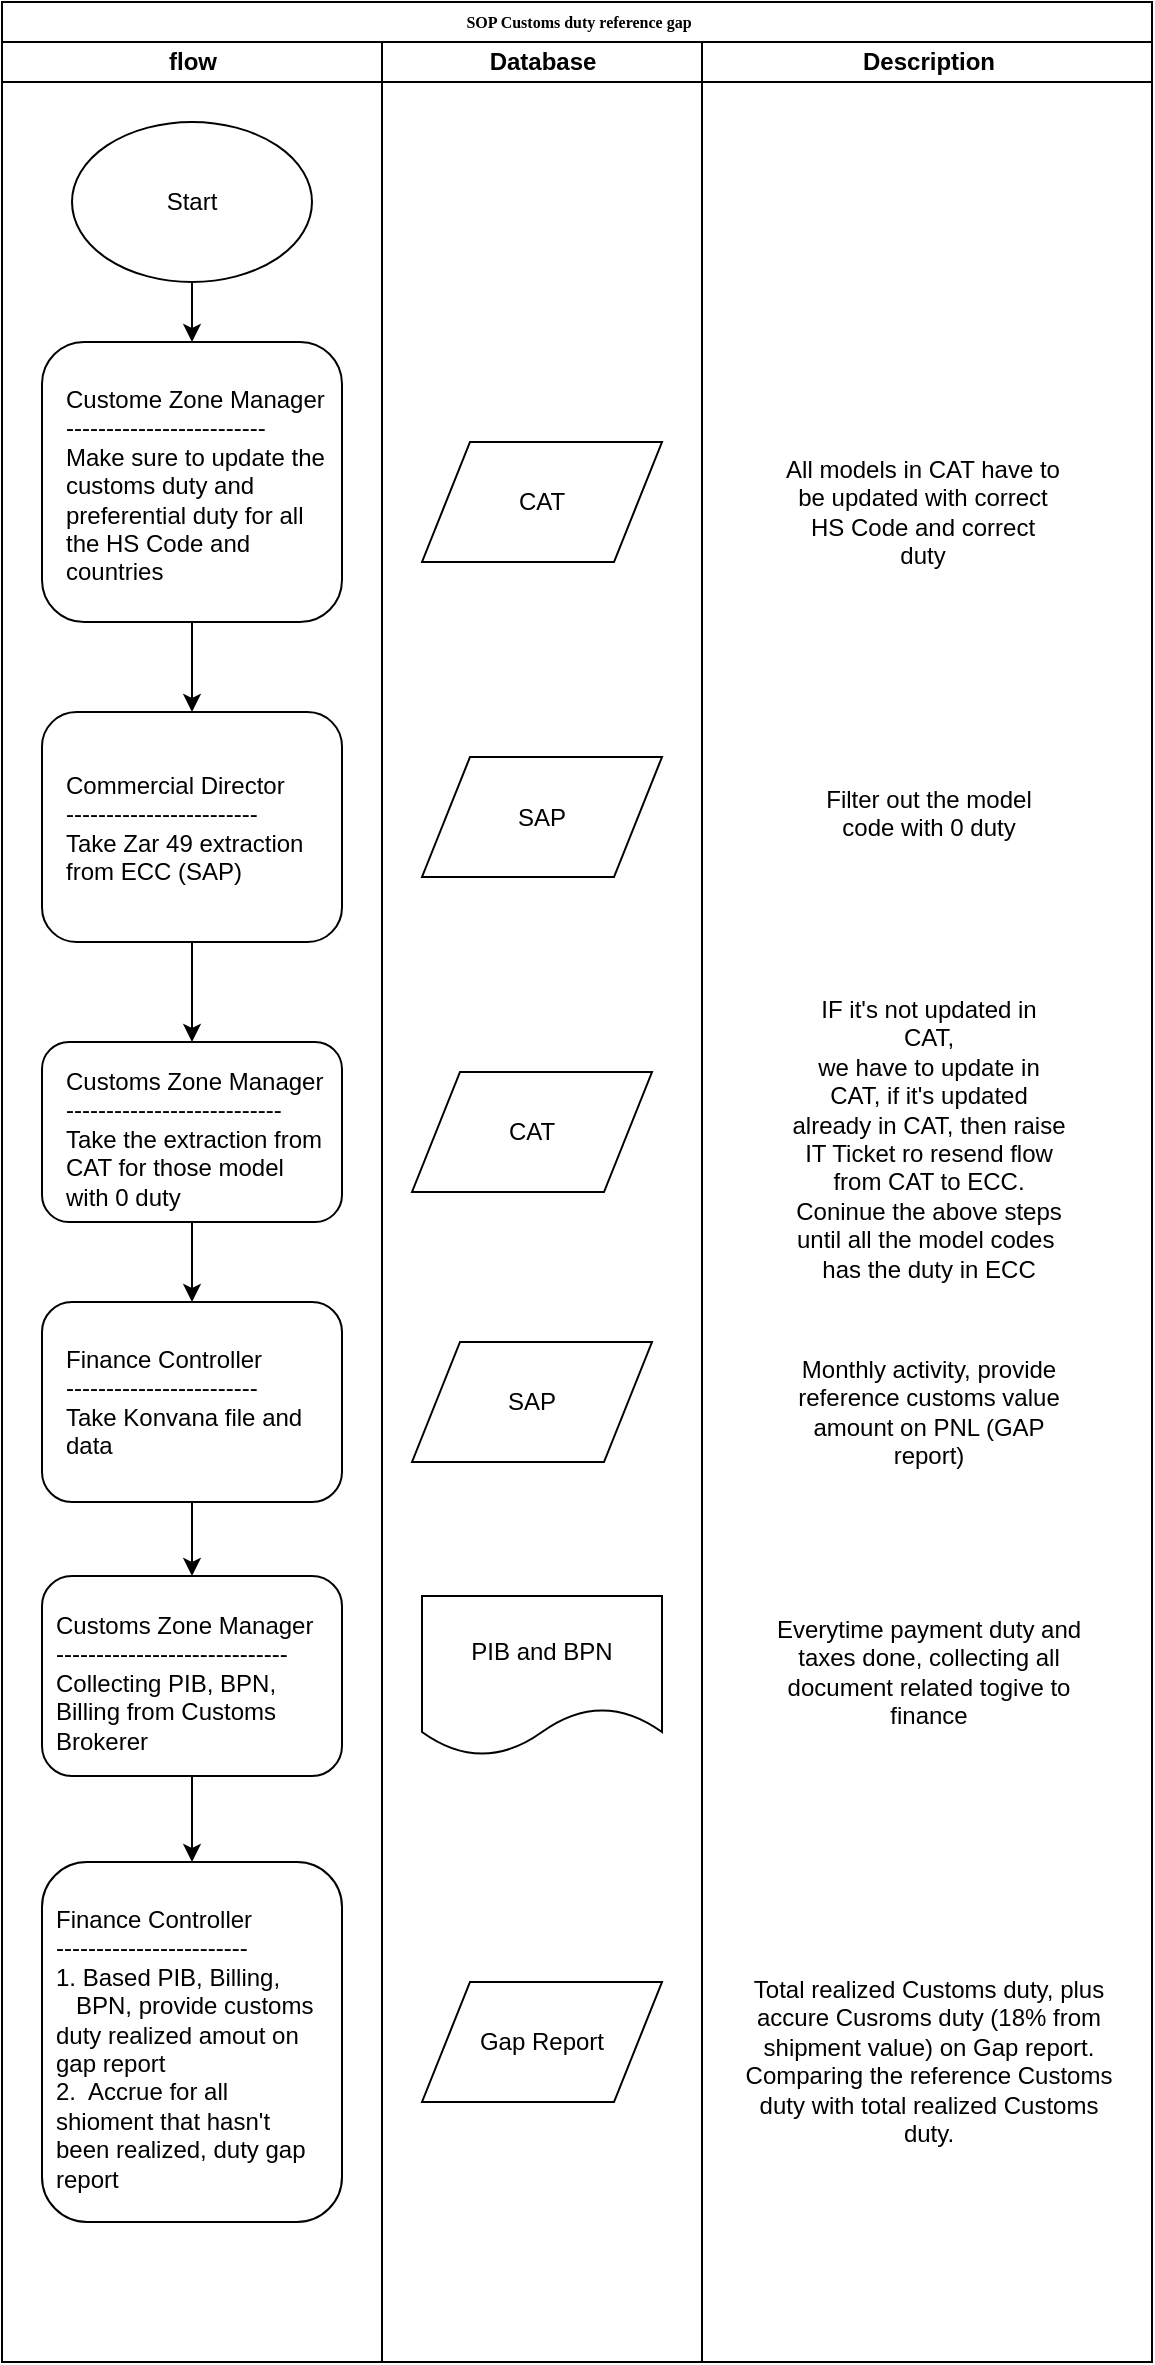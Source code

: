 <mxfile version="12.3.3" type="github" pages="1">
  <diagram name="Page-1" id="74e2e168-ea6b-b213-b513-2b3c1d86103e">
    <mxGraphModel dx="1038" dy="-314" grid="1" gridSize="10" guides="1" tooltips="1" connect="1" arrows="1" fold="1" page="1" pageScale="1" pageWidth="1100" pageHeight="850" background="#ffffff" math="0" shadow="0">
      <root>
        <mxCell id="0"/>
        <mxCell id="1" parent="0"/>
        <mxCell id="L5OPisyhlvLee5xW57fV-12" value="SOP Customs duty reference gap" style="swimlane;html=1;childLayout=stackLayout;startSize=20;rounded=0;shadow=0;labelBackgroundColor=none;strokeWidth=1;fontFamily=Verdana;fontSize=8;align=center;" vertex="1" parent="1" treatAsSingle="0">
          <mxGeometry x="350" y="870" width="575" height="1180" as="geometry"/>
        </mxCell>
        <mxCell id="L5OPisyhlvLee5xW57fV-13" value="flow" style="swimlane;html=1;startSize=20;" vertex="1" parent="L5OPisyhlvLee5xW57fV-12" treatAsSingle="0">
          <mxGeometry y="20" width="190" height="1160" as="geometry"/>
        </mxCell>
        <mxCell id="L5OPisyhlvLee5xW57fV-31" value="" style="edgeStyle=orthogonalEdgeStyle;rounded=0;orthogonalLoop=1;jettySize=auto;html=1;entryX=0.5;entryY=0;entryDx=0;entryDy=0;" edge="1" parent="L5OPisyhlvLee5xW57fV-13" source="L5OPisyhlvLee5xW57fV-14" target="L5OPisyhlvLee5xW57fV-15">
          <mxGeometry relative="1" as="geometry"/>
        </mxCell>
        <mxCell id="L5OPisyhlvLee5xW57fV-14" value="Start" style="ellipse;whiteSpace=wrap;html=1;" vertex="1" parent="L5OPisyhlvLee5xW57fV-13">
          <mxGeometry x="35" y="40" width="120" height="80" as="geometry"/>
        </mxCell>
        <mxCell id="L5OPisyhlvLee5xW57fV-32" value="" style="edgeStyle=orthogonalEdgeStyle;rounded=0;orthogonalLoop=1;jettySize=auto;html=1;entryX=0.5;entryY=0;entryDx=0;entryDy=0;" edge="1" parent="L5OPisyhlvLee5xW57fV-13" source="L5OPisyhlvLee5xW57fV-15" target="L5OPisyhlvLee5xW57fV-17">
          <mxGeometry relative="1" as="geometry"/>
        </mxCell>
        <mxCell id="L5OPisyhlvLee5xW57fV-33" value="" style="edgeStyle=orthogonalEdgeStyle;rounded=0;orthogonalLoop=1;jettySize=auto;html=1;entryX=0.5;entryY=0;entryDx=0;entryDy=0;" edge="1" parent="L5OPisyhlvLee5xW57fV-13" source="L5OPisyhlvLee5xW57fV-17" target="L5OPisyhlvLee5xW57fV-19">
          <mxGeometry relative="1" as="geometry"/>
        </mxCell>
        <mxCell id="L5OPisyhlvLee5xW57fV-35" value="" style="edgeStyle=orthogonalEdgeStyle;rounded=0;orthogonalLoop=1;jettySize=auto;html=1;entryX=0.5;entryY=0;entryDx=0;entryDy=0;" edge="1" parent="L5OPisyhlvLee5xW57fV-13" source="L5OPisyhlvLee5xW57fV-19" target="L5OPisyhlvLee5xW57fV-21">
          <mxGeometry relative="1" as="geometry"/>
        </mxCell>
        <mxCell id="L5OPisyhlvLee5xW57fV-36" value="" style="edgeStyle=orthogonalEdgeStyle;rounded=0;orthogonalLoop=1;jettySize=auto;html=1;entryX=0.5;entryY=0;entryDx=0;entryDy=0;" edge="1" parent="L5OPisyhlvLee5xW57fV-13" source="L5OPisyhlvLee5xW57fV-21" target="L5OPisyhlvLee5xW57fV-27">
          <mxGeometry relative="1" as="geometry">
            <mxPoint x="95" y="770" as="targetPoint"/>
          </mxGeometry>
        </mxCell>
        <mxCell id="L5OPisyhlvLee5xW57fV-37" value="" style="edgeStyle=orthogonalEdgeStyle;rounded=0;orthogonalLoop=1;jettySize=auto;html=1;entryX=0.5;entryY=0;entryDx=0;entryDy=0;" edge="1" parent="L5OPisyhlvLee5xW57fV-13" source="L5OPisyhlvLee5xW57fV-27" target="L5OPisyhlvLee5xW57fV-29">
          <mxGeometry relative="1" as="geometry">
            <mxPoint x="95" y="920" as="targetPoint"/>
          </mxGeometry>
        </mxCell>
        <mxCell id="L5OPisyhlvLee5xW57fV-53" value="" style="group" vertex="1" connectable="0" parent="L5OPisyhlvLee5xW57fV-13" treatAsSingle="0">
          <mxGeometry x="20" y="630" width="150" height="100" as="geometry"/>
        </mxCell>
        <mxCell id="L5OPisyhlvLee5xW57fV-21" value="" style="rounded=1;whiteSpace=wrap;html=1;" vertex="1" parent="L5OPisyhlvLee5xW57fV-53">
          <mxGeometry width="150" height="100" as="geometry"/>
        </mxCell>
        <mxCell id="L5OPisyhlvLee5xW57fV-25" value="Finance Controller&#xa;------------------------&#xa;Take Konvana file and&#xa;data" style="text;html=1;" vertex="1" parent="L5OPisyhlvLee5xW57fV-53">
          <mxGeometry x="10" y="15" width="140" height="70" as="geometry"/>
        </mxCell>
        <mxCell id="L5OPisyhlvLee5xW57fV-54" value="" style="group" vertex="1" connectable="0" parent="L5OPisyhlvLee5xW57fV-13" treatAsSingle="0">
          <mxGeometry x="20" y="500" width="160" height="90" as="geometry"/>
        </mxCell>
        <mxCell id="L5OPisyhlvLee5xW57fV-19" value="" style="rounded=1;whiteSpace=wrap;html=1;" vertex="1" parent="L5OPisyhlvLee5xW57fV-54">
          <mxGeometry width="150" height="90" as="geometry"/>
        </mxCell>
        <mxCell id="L5OPisyhlvLee5xW57fV-20" value="Customs Zone Manager&#xa;---------------------------&#xa;Take the extraction from&#xa;CAT for those model&#xa;with 0 duty" style="text;html=1;" vertex="1" parent="L5OPisyhlvLee5xW57fV-54">
          <mxGeometry x="10" y="6" width="150" height="80" as="geometry"/>
        </mxCell>
        <mxCell id="L5OPisyhlvLee5xW57fV-55" value="" style="group" vertex="1" connectable="0" parent="L5OPisyhlvLee5xW57fV-13" treatAsSingle="0">
          <mxGeometry x="20" y="335" width="150" height="115" as="geometry"/>
        </mxCell>
        <mxCell id="L5OPisyhlvLee5xW57fV-17" value="" style="rounded=1;whiteSpace=wrap;html=1;" vertex="1" parent="L5OPisyhlvLee5xW57fV-55">
          <mxGeometry width="150" height="115" as="geometry"/>
        </mxCell>
        <mxCell id="L5OPisyhlvLee5xW57fV-18" value="Commercial Director&#xa;------------------------&#xa;Take Zar 49 extraction&#xa;from ECC (SAP)" style="text;html=1;" vertex="1" parent="L5OPisyhlvLee5xW57fV-55">
          <mxGeometry x="10" y="22.5" width="140" height="70" as="geometry"/>
        </mxCell>
        <mxCell id="L5OPisyhlvLee5xW57fV-56" value="" style="group" vertex="1" connectable="0" parent="L5OPisyhlvLee5xW57fV-13" treatAsSingle="0">
          <mxGeometry x="20" y="150" width="170" height="140" as="geometry"/>
        </mxCell>
        <mxCell id="L5OPisyhlvLee5xW57fV-15" value="" style="rounded=1;whiteSpace=wrap;html=1;" vertex="1" parent="L5OPisyhlvLee5xW57fV-56">
          <mxGeometry width="150" height="140" as="geometry"/>
        </mxCell>
        <mxCell id="L5OPisyhlvLee5xW57fV-16" value="Custome Zone Manager&#xa;-------------------------&#xa;Make sure to update the&#xa;customs duty and&#xa;preferential duty for all&#xa;the HS Code and&#xa;countries" style="text;html=1;" vertex="1" parent="L5OPisyhlvLee5xW57fV-56">
          <mxGeometry x="10" y="15" width="160" height="110" as="geometry"/>
        </mxCell>
        <mxCell id="L5OPisyhlvLee5xW57fV-57" value="" style="group" vertex="1" connectable="0" parent="L5OPisyhlvLee5xW57fV-13" treatAsSingle="0">
          <mxGeometry x="20" y="767" width="155" height="100" as="geometry"/>
        </mxCell>
        <mxCell id="L5OPisyhlvLee5xW57fV-27" value="" style="rounded=1;whiteSpace=wrap;html=1;" vertex="1" parent="L5OPisyhlvLee5xW57fV-57">
          <mxGeometry width="150" height="100" as="geometry"/>
        </mxCell>
        <mxCell id="L5OPisyhlvLee5xW57fV-28" value="Customs Zone Manager&#xa;-----------------------------&#xa;Collecting PIB, BPN,&#xa;Billing from Customs&#xa;Brokerer" style="text;html=1;" vertex="1" parent="L5OPisyhlvLee5xW57fV-57">
          <mxGeometry x="5" y="11" width="150" height="80" as="geometry"/>
        </mxCell>
        <mxCell id="L5OPisyhlvLee5xW57fV-58" value="" style="group" vertex="1" connectable="0" parent="L5OPisyhlvLee5xW57fV-13" treatAsSingle="0">
          <mxGeometry x="20" y="910" width="155" height="180" as="geometry"/>
        </mxCell>
        <mxCell id="L5OPisyhlvLee5xW57fV-29" value="" style="rounded=1;whiteSpace=wrap;html=1;" vertex="1" parent="L5OPisyhlvLee5xW57fV-58">
          <mxGeometry width="150" height="180" as="geometry"/>
        </mxCell>
        <mxCell id="L5OPisyhlvLee5xW57fV-30" value="Finance Controller&#xa;------------------------&#xa;1. Based PIB, Billing,     &#xa;   BPN, provide customs&#xa;duty realized amout on&#xa;gap report&#xa;2.  Accrue for all&#xa;shioment that hasn&#39;t&#xa;been realized, duty gap&#xa;report" style="text;html=1;" vertex="1" parent="L5OPisyhlvLee5xW57fV-58">
          <mxGeometry x="5" y="15" width="150" height="150" as="geometry"/>
        </mxCell>
        <mxCell id="L5OPisyhlvLee5xW57fV-22" value="Database" style="swimlane;html=1;startSize=20;" vertex="1" parent="L5OPisyhlvLee5xW57fV-12" treatAsSingle="0">
          <mxGeometry x="190" y="20" width="160" height="1160" as="geometry"/>
        </mxCell>
        <mxCell id="L5OPisyhlvLee5xW57fV-38" value="CAT" style="shape=parallelogram;perimeter=parallelogramPerimeter;whiteSpace=wrap;html=1;" vertex="1" parent="L5OPisyhlvLee5xW57fV-22">
          <mxGeometry x="20" y="200" width="120" height="60" as="geometry"/>
        </mxCell>
        <mxCell id="L5OPisyhlvLee5xW57fV-39" value="SAP" style="shape=parallelogram;perimeter=parallelogramPerimeter;whiteSpace=wrap;html=1;" vertex="1" parent="L5OPisyhlvLee5xW57fV-22">
          <mxGeometry x="20" y="357.5" width="120" height="60" as="geometry"/>
        </mxCell>
        <mxCell id="L5OPisyhlvLee5xW57fV-40" value="CAT" style="shape=parallelogram;perimeter=parallelogramPerimeter;whiteSpace=wrap;html=1;" vertex="1" parent="L5OPisyhlvLee5xW57fV-22">
          <mxGeometry x="15" y="515" width="120" height="60" as="geometry"/>
        </mxCell>
        <mxCell id="L5OPisyhlvLee5xW57fV-41" value="SAP" style="shape=parallelogram;perimeter=parallelogramPerimeter;whiteSpace=wrap;html=1;" vertex="1" parent="L5OPisyhlvLee5xW57fV-22">
          <mxGeometry x="15" y="650" width="120" height="60" as="geometry"/>
        </mxCell>
        <mxCell id="L5OPisyhlvLee5xW57fV-42" value="PIB and BPN" style="shape=document;whiteSpace=wrap;html=1;boundedLbl=1;" vertex="1" parent="L5OPisyhlvLee5xW57fV-22">
          <mxGeometry x="20" y="777" width="120" height="80" as="geometry"/>
        </mxCell>
        <mxCell id="L5OPisyhlvLee5xW57fV-43" value="Gap Report" style="shape=parallelogram;perimeter=parallelogramPerimeter;whiteSpace=wrap;html=1;" vertex="1" parent="L5OPisyhlvLee5xW57fV-22">
          <mxGeometry x="20" y="970" width="120" height="60" as="geometry"/>
        </mxCell>
        <mxCell id="L5OPisyhlvLee5xW57fV-23" value="Description" style="swimlane;html=1;startSize=20;" vertex="1" parent="L5OPisyhlvLee5xW57fV-12" treatAsSingle="0">
          <mxGeometry x="350" y="20" width="225" height="1160" as="geometry"/>
        </mxCell>
        <mxCell id="L5OPisyhlvLee5xW57fV-45" value="All models in CAT have to&#xa;be updated with correct&#xa;HS Code and correct&#xa;duty" style="text;html=1;align=center;" vertex="1" parent="L5OPisyhlvLee5xW57fV-23">
          <mxGeometry x="30" y="200" width="160" height="70" as="geometry"/>
        </mxCell>
        <mxCell id="L5OPisyhlvLee5xW57fV-46" value="Filter out the model&#xa;code with 0 duty" style="text;html=1;align=center;" vertex="1" parent="L5OPisyhlvLee5xW57fV-23">
          <mxGeometry x="47.5" y="364.5" width="130" height="40" as="geometry"/>
        </mxCell>
        <mxCell id="L5OPisyhlvLee5xW57fV-47" value="IF it&#39;s not updated in&#xa;CAT,&#xa;we have to update in&#xa;CAT, if it&#39;s updated&#xa;already in CAT, then raise&#xa;IT Ticket ro resend flow&#xa;from CAT to ECC.&#xa;Coninue the above steps&#xa;until all the model codes&amp;nbsp;&#xa;has the duty in ECC" style="text;html=1;align=center;" vertex="1" parent="L5OPisyhlvLee5xW57fV-23">
          <mxGeometry x="32.5" y="470" width="160" height="150" as="geometry"/>
        </mxCell>
        <mxCell id="L5OPisyhlvLee5xW57fV-48" value="Monthly activity, provide&#xa;reference customs value&#xa;amount on PNL (GAP&#xa;report)" style="text;html=1;align=center;" vertex="1" parent="L5OPisyhlvLee5xW57fV-23">
          <mxGeometry x="32.5" y="650" width="160" height="70" as="geometry"/>
        </mxCell>
        <mxCell id="L5OPisyhlvLee5xW57fV-49" value="Everytime payment duty and&#xa;taxes done, collecting all&#xa;document related togive to&#xa;finance" style="text;html=1;align=center;" vertex="1" parent="L5OPisyhlvLee5xW57fV-23">
          <mxGeometry x="22.5" y="780" width="180" height="70" as="geometry"/>
        </mxCell>
        <mxCell id="L5OPisyhlvLee5xW57fV-50" value="Total realized Customs duty, plus&#xa;accure Cusroms duty (18% from&#xa;shipment value) on Gap report.&#xa;Comparing the reference Customs&#xa;duty with total realized Customs&#xa;duty." style="text;html=1;align=center;" vertex="1" parent="L5OPisyhlvLee5xW57fV-23">
          <mxGeometry x="7.5" y="960" width="210" height="100" as="geometry"/>
        </mxCell>
      </root>
    </mxGraphModel>
  </diagram>
</mxfile>
